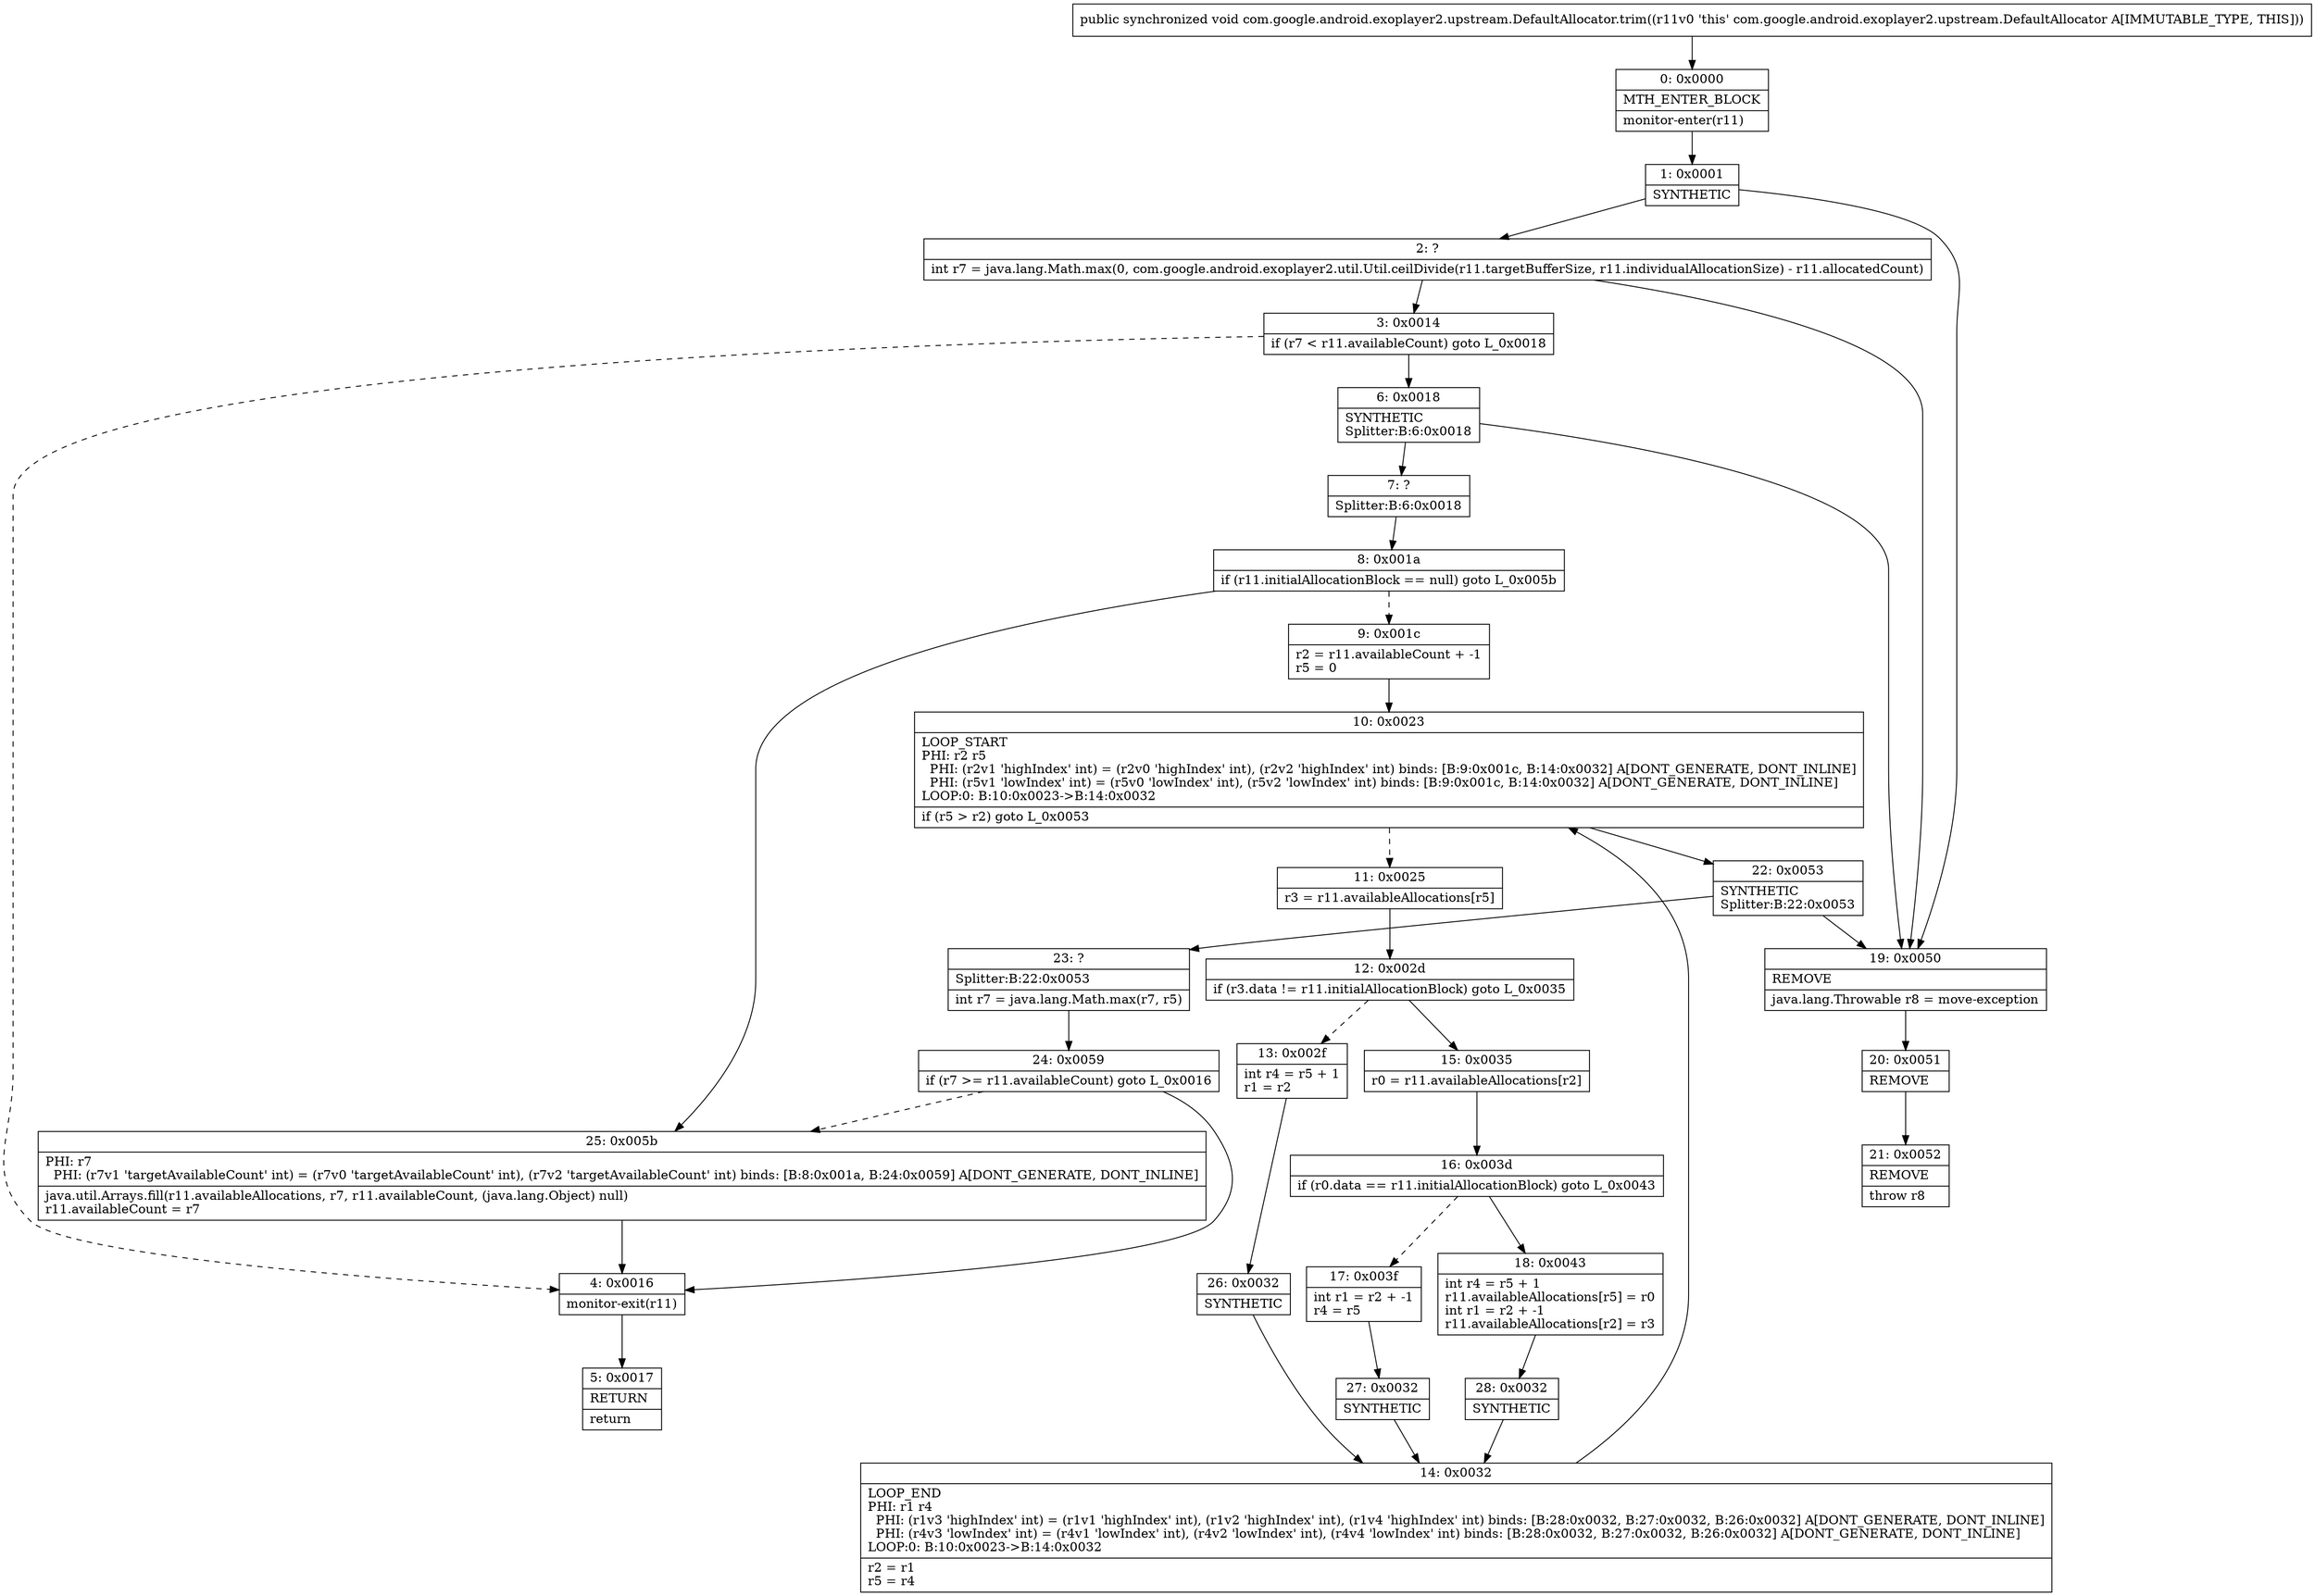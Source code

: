 digraph "CFG forcom.google.android.exoplayer2.upstream.DefaultAllocator.trim()V" {
Node_0 [shape=record,label="{0\:\ 0x0000|MTH_ENTER_BLOCK\l|monitor\-enter(r11)\l}"];
Node_1 [shape=record,label="{1\:\ 0x0001|SYNTHETIC\l}"];
Node_2 [shape=record,label="{2\:\ ?|int r7 = java.lang.Math.max(0, com.google.android.exoplayer2.util.Util.ceilDivide(r11.targetBufferSize, r11.individualAllocationSize) \- r11.allocatedCount)\l}"];
Node_3 [shape=record,label="{3\:\ 0x0014|if (r7 \< r11.availableCount) goto L_0x0018\l}"];
Node_4 [shape=record,label="{4\:\ 0x0016|monitor\-exit(r11)\l}"];
Node_5 [shape=record,label="{5\:\ 0x0017|RETURN\l|return\l}"];
Node_6 [shape=record,label="{6\:\ 0x0018|SYNTHETIC\lSplitter:B:6:0x0018\l}"];
Node_7 [shape=record,label="{7\:\ ?|Splitter:B:6:0x0018\l}"];
Node_8 [shape=record,label="{8\:\ 0x001a|if (r11.initialAllocationBlock == null) goto L_0x005b\l}"];
Node_9 [shape=record,label="{9\:\ 0x001c|r2 = r11.availableCount + \-1\lr5 = 0\l}"];
Node_10 [shape=record,label="{10\:\ 0x0023|LOOP_START\lPHI: r2 r5 \l  PHI: (r2v1 'highIndex' int) = (r2v0 'highIndex' int), (r2v2 'highIndex' int) binds: [B:9:0x001c, B:14:0x0032] A[DONT_GENERATE, DONT_INLINE]\l  PHI: (r5v1 'lowIndex' int) = (r5v0 'lowIndex' int), (r5v2 'lowIndex' int) binds: [B:9:0x001c, B:14:0x0032] A[DONT_GENERATE, DONT_INLINE]\lLOOP:0: B:10:0x0023\-\>B:14:0x0032\l|if (r5 \> r2) goto L_0x0053\l}"];
Node_11 [shape=record,label="{11\:\ 0x0025|r3 = r11.availableAllocations[r5]\l}"];
Node_12 [shape=record,label="{12\:\ 0x002d|if (r3.data != r11.initialAllocationBlock) goto L_0x0035\l}"];
Node_13 [shape=record,label="{13\:\ 0x002f|int r4 = r5 + 1\lr1 = r2\l}"];
Node_14 [shape=record,label="{14\:\ 0x0032|LOOP_END\lPHI: r1 r4 \l  PHI: (r1v3 'highIndex' int) = (r1v1 'highIndex' int), (r1v2 'highIndex' int), (r1v4 'highIndex' int) binds: [B:28:0x0032, B:27:0x0032, B:26:0x0032] A[DONT_GENERATE, DONT_INLINE]\l  PHI: (r4v3 'lowIndex' int) = (r4v1 'lowIndex' int), (r4v2 'lowIndex' int), (r4v4 'lowIndex' int) binds: [B:28:0x0032, B:27:0x0032, B:26:0x0032] A[DONT_GENERATE, DONT_INLINE]\lLOOP:0: B:10:0x0023\-\>B:14:0x0032\l|r2 = r1\lr5 = r4\l}"];
Node_15 [shape=record,label="{15\:\ 0x0035|r0 = r11.availableAllocations[r2]\l}"];
Node_16 [shape=record,label="{16\:\ 0x003d|if (r0.data == r11.initialAllocationBlock) goto L_0x0043\l}"];
Node_17 [shape=record,label="{17\:\ 0x003f|int r1 = r2 + \-1\lr4 = r5\l}"];
Node_18 [shape=record,label="{18\:\ 0x0043|int r4 = r5 + 1\lr11.availableAllocations[r5] = r0\lint r1 = r2 + \-1\lr11.availableAllocations[r2] = r3\l}"];
Node_19 [shape=record,label="{19\:\ 0x0050|REMOVE\l|java.lang.Throwable r8 = move\-exception\l}"];
Node_20 [shape=record,label="{20\:\ 0x0051|REMOVE\l}"];
Node_21 [shape=record,label="{21\:\ 0x0052|REMOVE\l|throw r8\l}"];
Node_22 [shape=record,label="{22\:\ 0x0053|SYNTHETIC\lSplitter:B:22:0x0053\l}"];
Node_23 [shape=record,label="{23\:\ ?|Splitter:B:22:0x0053\l|int r7 = java.lang.Math.max(r7, r5)\l}"];
Node_24 [shape=record,label="{24\:\ 0x0059|if (r7 \>= r11.availableCount) goto L_0x0016\l}"];
Node_25 [shape=record,label="{25\:\ 0x005b|PHI: r7 \l  PHI: (r7v1 'targetAvailableCount' int) = (r7v0 'targetAvailableCount' int), (r7v2 'targetAvailableCount' int) binds: [B:8:0x001a, B:24:0x0059] A[DONT_GENERATE, DONT_INLINE]\l|java.util.Arrays.fill(r11.availableAllocations, r7, r11.availableCount, (java.lang.Object) null)\lr11.availableCount = r7\l}"];
Node_26 [shape=record,label="{26\:\ 0x0032|SYNTHETIC\l}"];
Node_27 [shape=record,label="{27\:\ 0x0032|SYNTHETIC\l}"];
Node_28 [shape=record,label="{28\:\ 0x0032|SYNTHETIC\l}"];
MethodNode[shape=record,label="{public synchronized void com.google.android.exoplayer2.upstream.DefaultAllocator.trim((r11v0 'this' com.google.android.exoplayer2.upstream.DefaultAllocator A[IMMUTABLE_TYPE, THIS])) }"];
MethodNode -> Node_0;
Node_0 -> Node_1;
Node_1 -> Node_2;
Node_1 -> Node_19;
Node_2 -> Node_3;
Node_2 -> Node_19;
Node_3 -> Node_4[style=dashed];
Node_3 -> Node_6;
Node_4 -> Node_5;
Node_6 -> Node_7;
Node_6 -> Node_19;
Node_7 -> Node_8;
Node_8 -> Node_9[style=dashed];
Node_8 -> Node_25;
Node_9 -> Node_10;
Node_10 -> Node_11[style=dashed];
Node_10 -> Node_22;
Node_11 -> Node_12;
Node_12 -> Node_13[style=dashed];
Node_12 -> Node_15;
Node_13 -> Node_26;
Node_14 -> Node_10;
Node_15 -> Node_16;
Node_16 -> Node_17[style=dashed];
Node_16 -> Node_18;
Node_17 -> Node_27;
Node_18 -> Node_28;
Node_19 -> Node_20;
Node_20 -> Node_21;
Node_22 -> Node_23;
Node_22 -> Node_19;
Node_23 -> Node_24;
Node_24 -> Node_4;
Node_24 -> Node_25[style=dashed];
Node_25 -> Node_4;
Node_26 -> Node_14;
Node_27 -> Node_14;
Node_28 -> Node_14;
}

